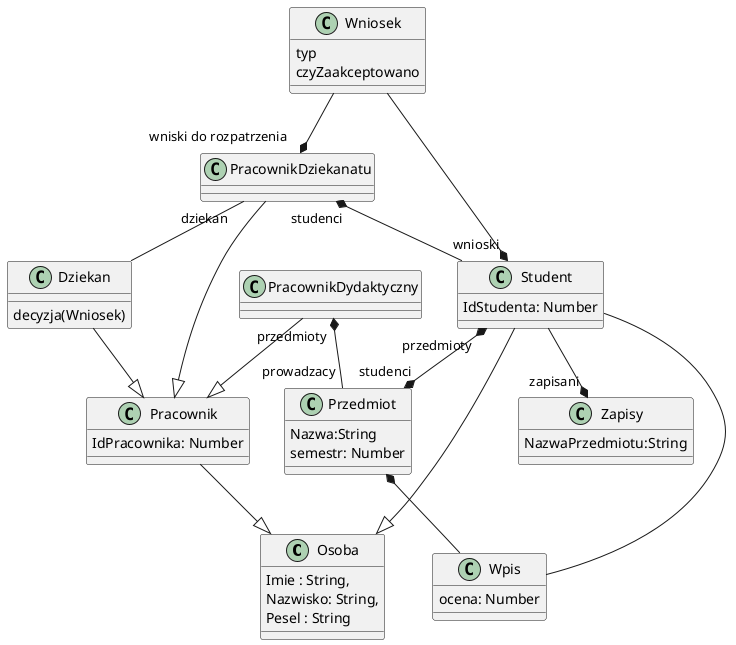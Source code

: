 @startuml

class Osoba
{
    Imie : String, 
    Nazwisko: String,
    Pesel : String
}
class Pracownik{
    IdPracownika: Number
}
class Dziekan{
    decyzja(Wniosek)
}
class PracownikDydaktyczny
class PracownikDziekanatu
class Student{
    IdStudenta: Number
    'Pole przedmiot jest teraz reprezentowane przez kompozycję (linię na diagramie)
    'przedmioty : Przedmiot[]
}

class Przedmiot{
    Nazwa:String
    'Pole student jest teraz reprezentowane przez linię na diagramie
    'student: Student
    'prowadzacy: PracownikDydaktyczny
    semestr: Number
}

class Wpis {
    ocena: Number
}

class Wniosek{
    typ
    czyZaakceptowano
}

class Zapisy{
    NazwaPrzedmiotu:String
}

Pracownik --|> Osoba
Student --|> Osoba
Dziekan --|> Pracownik
PracownikDydaktyczny --|> Pracownik
PracownikDziekanatu --|> Pracownik 
Student "przedmioty" *--* "studenci" Przedmiot 
PracownikDydaktyczny "przedmioty" *-- "prowadzacy" Przedmiot
PracownikDziekanatu "studenci" *-- Student
PracownikDziekanatu "dziekan" -- Dziekan
Wniosek --* "wnioski" Student
Wniosek --* "wniski do rozpatrzenia" PracownikDziekanatu
Student --* "zapisani" Zapisy
Przedmiot *-- Wpis
Student -- Wpis
@enduml
